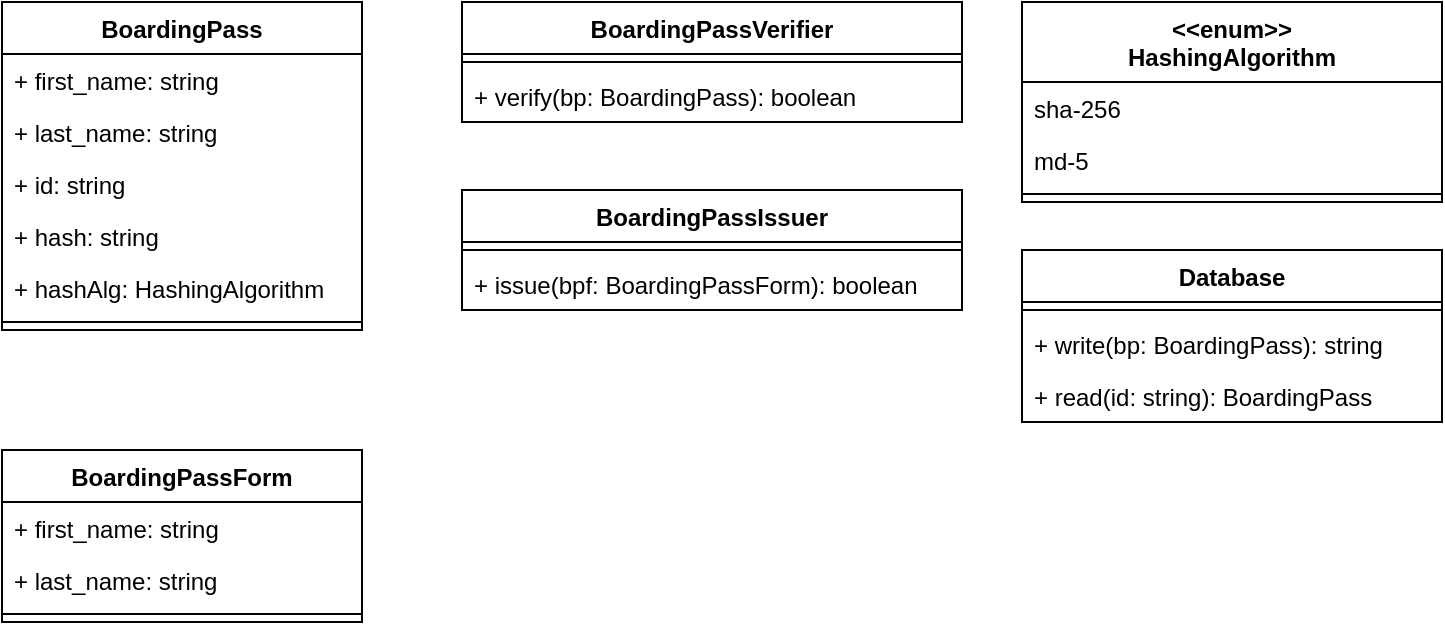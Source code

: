 <mxfile version="24.0.7" type="github">
  <diagram name="Page-1" id="oJFUOWQ_0dcTGPgkfCJw">
    <mxGraphModel dx="1168" dy="794" grid="1" gridSize="10" guides="1" tooltips="1" connect="1" arrows="1" fold="1" page="1" pageScale="1" pageWidth="827" pageHeight="1169" math="0" shadow="0">
      <root>
        <mxCell id="0" />
        <mxCell id="1" parent="0" />
        <mxCell id="9tPVf3LrRjstZDNFEo7k-1" value="BoardingPass" style="swimlane;fontStyle=1;align=center;verticalAlign=top;childLayout=stackLayout;horizontal=1;startSize=26;horizontalStack=0;resizeParent=1;resizeParentMax=0;resizeLast=0;collapsible=1;marginBottom=0;whiteSpace=wrap;html=1;" parent="1" vertex="1">
          <mxGeometry x="130" y="116" width="180" height="164" as="geometry" />
        </mxCell>
        <mxCell id="9tPVf3LrRjstZDNFEo7k-2" value="+ first_name: string" style="text;strokeColor=none;fillColor=none;align=left;verticalAlign=top;spacingLeft=4;spacingRight=4;overflow=hidden;rotatable=0;points=[[0,0.5],[1,0.5]];portConstraint=eastwest;whiteSpace=wrap;html=1;" parent="9tPVf3LrRjstZDNFEo7k-1" vertex="1">
          <mxGeometry y="26" width="180" height="26" as="geometry" />
        </mxCell>
        <mxCell id="3N2jekx8_COsFzo2E2_f-1" value="+ last_name: string" style="text;strokeColor=none;fillColor=none;align=left;verticalAlign=top;spacingLeft=4;spacingRight=4;overflow=hidden;rotatable=0;points=[[0,0.5],[1,0.5]];portConstraint=eastwest;whiteSpace=wrap;html=1;" vertex="1" parent="9tPVf3LrRjstZDNFEo7k-1">
          <mxGeometry y="52" width="180" height="26" as="geometry" />
        </mxCell>
        <mxCell id="3N2jekx8_COsFzo2E2_f-3" value="+ id: string" style="text;strokeColor=none;fillColor=none;align=left;verticalAlign=top;spacingLeft=4;spacingRight=4;overflow=hidden;rotatable=0;points=[[0,0.5],[1,0.5]];portConstraint=eastwest;whiteSpace=wrap;html=1;" vertex="1" parent="9tPVf3LrRjstZDNFEo7k-1">
          <mxGeometry y="78" width="180" height="26" as="geometry" />
        </mxCell>
        <mxCell id="3N2jekx8_COsFzo2E2_f-4" value="+ hash: string" style="text;strokeColor=none;fillColor=none;align=left;verticalAlign=top;spacingLeft=4;spacingRight=4;overflow=hidden;rotatable=0;points=[[0,0.5],[1,0.5]];portConstraint=eastwest;whiteSpace=wrap;html=1;" vertex="1" parent="9tPVf3LrRjstZDNFEo7k-1">
          <mxGeometry y="104" width="180" height="26" as="geometry" />
        </mxCell>
        <mxCell id="3N2jekx8_COsFzo2E2_f-19" value="+ hashAlg: HashingAlgorithm" style="text;strokeColor=none;fillColor=none;align=left;verticalAlign=top;spacingLeft=4;spacingRight=4;overflow=hidden;rotatable=0;points=[[0,0.5],[1,0.5]];portConstraint=eastwest;whiteSpace=wrap;html=1;" vertex="1" parent="9tPVf3LrRjstZDNFEo7k-1">
          <mxGeometry y="130" width="180" height="26" as="geometry" />
        </mxCell>
        <mxCell id="9tPVf3LrRjstZDNFEo7k-3" value="" style="line;strokeWidth=1;fillColor=none;align=left;verticalAlign=middle;spacingTop=-1;spacingLeft=3;spacingRight=3;rotatable=0;labelPosition=right;points=[];portConstraint=eastwest;strokeColor=inherit;" parent="9tPVf3LrRjstZDNFEo7k-1" vertex="1">
          <mxGeometry y="156" width="180" height="8" as="geometry" />
        </mxCell>
        <mxCell id="3N2jekx8_COsFzo2E2_f-12" value="BoardingPassVerifier" style="swimlane;fontStyle=1;align=center;verticalAlign=top;childLayout=stackLayout;horizontal=1;startSize=26;horizontalStack=0;resizeParent=1;resizeParentMax=0;resizeLast=0;collapsible=1;marginBottom=0;whiteSpace=wrap;html=1;" vertex="1" parent="1">
          <mxGeometry x="360" y="116" width="250" height="60" as="geometry" />
        </mxCell>
        <mxCell id="3N2jekx8_COsFzo2E2_f-14" value="" style="line;strokeWidth=1;fillColor=none;align=left;verticalAlign=middle;spacingTop=-1;spacingLeft=3;spacingRight=3;rotatable=0;labelPosition=right;points=[];portConstraint=eastwest;strokeColor=inherit;" vertex="1" parent="3N2jekx8_COsFzo2E2_f-12">
          <mxGeometry y="26" width="250" height="8" as="geometry" />
        </mxCell>
        <mxCell id="3N2jekx8_COsFzo2E2_f-15" value="+ verify(bp: BoardingPass): boolean" style="text;strokeColor=none;fillColor=none;align=left;verticalAlign=top;spacingLeft=4;spacingRight=4;overflow=hidden;rotatable=0;points=[[0,0.5],[1,0.5]];portConstraint=eastwest;whiteSpace=wrap;html=1;" vertex="1" parent="3N2jekx8_COsFzo2E2_f-12">
          <mxGeometry y="34" width="250" height="26" as="geometry" />
        </mxCell>
        <mxCell id="3N2jekx8_COsFzo2E2_f-16" value="BoardingPassIssuer" style="swimlane;fontStyle=1;align=center;verticalAlign=top;childLayout=stackLayout;horizontal=1;startSize=26;horizontalStack=0;resizeParent=1;resizeParentMax=0;resizeLast=0;collapsible=1;marginBottom=0;whiteSpace=wrap;html=1;" vertex="1" parent="1">
          <mxGeometry x="360" y="210" width="250" height="60" as="geometry" />
        </mxCell>
        <mxCell id="3N2jekx8_COsFzo2E2_f-17" value="" style="line;strokeWidth=1;fillColor=none;align=left;verticalAlign=middle;spacingTop=-1;spacingLeft=3;spacingRight=3;rotatable=0;labelPosition=right;points=[];portConstraint=eastwest;strokeColor=inherit;" vertex="1" parent="3N2jekx8_COsFzo2E2_f-16">
          <mxGeometry y="26" width="250" height="8" as="geometry" />
        </mxCell>
        <mxCell id="3N2jekx8_COsFzo2E2_f-18" value="+ issue(bpf: BoardingPassForm): boolean" style="text;strokeColor=none;fillColor=none;align=left;verticalAlign=top;spacingLeft=4;spacingRight=4;overflow=hidden;rotatable=0;points=[[0,0.5],[1,0.5]];portConstraint=eastwest;whiteSpace=wrap;html=1;" vertex="1" parent="3N2jekx8_COsFzo2E2_f-16">
          <mxGeometry y="34" width="250" height="26" as="geometry" />
        </mxCell>
        <mxCell id="3N2jekx8_COsFzo2E2_f-20" value="&lt;div&gt;&amp;lt;&amp;lt;enum&amp;gt;&amp;gt;&lt;/div&gt;HashingAlgorithm" style="swimlane;fontStyle=1;align=center;verticalAlign=top;childLayout=stackLayout;horizontal=1;startSize=40;horizontalStack=0;resizeParent=1;resizeParentMax=0;resizeLast=0;collapsible=1;marginBottom=0;whiteSpace=wrap;html=1;" vertex="1" parent="1">
          <mxGeometry x="640" y="116" width="210" height="100" as="geometry" />
        </mxCell>
        <mxCell id="3N2jekx8_COsFzo2E2_f-21" value="sha-256" style="text;strokeColor=none;fillColor=none;align=left;verticalAlign=top;spacingLeft=4;spacingRight=4;overflow=hidden;rotatable=0;points=[[0,0.5],[1,0.5]];portConstraint=eastwest;whiteSpace=wrap;html=1;" vertex="1" parent="3N2jekx8_COsFzo2E2_f-20">
          <mxGeometry y="40" width="210" height="26" as="geometry" />
        </mxCell>
        <mxCell id="3N2jekx8_COsFzo2E2_f-22" value="md-5" style="text;strokeColor=none;fillColor=none;align=left;verticalAlign=top;spacingLeft=4;spacingRight=4;overflow=hidden;rotatable=0;points=[[0,0.5],[1,0.5]];portConstraint=eastwest;whiteSpace=wrap;html=1;" vertex="1" parent="3N2jekx8_COsFzo2E2_f-20">
          <mxGeometry y="66" width="210" height="26" as="geometry" />
        </mxCell>
        <mxCell id="3N2jekx8_COsFzo2E2_f-26" value="" style="line;strokeWidth=1;fillColor=none;align=left;verticalAlign=middle;spacingTop=-1;spacingLeft=3;spacingRight=3;rotatable=0;labelPosition=right;points=[];portConstraint=eastwest;strokeColor=inherit;" vertex="1" parent="3N2jekx8_COsFzo2E2_f-20">
          <mxGeometry y="92" width="210" height="8" as="geometry" />
        </mxCell>
        <mxCell id="3N2jekx8_COsFzo2E2_f-27" value="BoardingPassForm" style="swimlane;fontStyle=1;align=center;verticalAlign=top;childLayout=stackLayout;horizontal=1;startSize=26;horizontalStack=0;resizeParent=1;resizeParentMax=0;resizeLast=0;collapsible=1;marginBottom=0;whiteSpace=wrap;html=1;" vertex="1" parent="1">
          <mxGeometry x="130" y="340" width="180" height="86" as="geometry" />
        </mxCell>
        <mxCell id="3N2jekx8_COsFzo2E2_f-28" value="+ first_name: string" style="text;strokeColor=none;fillColor=none;align=left;verticalAlign=top;spacingLeft=4;spacingRight=4;overflow=hidden;rotatable=0;points=[[0,0.5],[1,0.5]];portConstraint=eastwest;whiteSpace=wrap;html=1;" vertex="1" parent="3N2jekx8_COsFzo2E2_f-27">
          <mxGeometry y="26" width="180" height="26" as="geometry" />
        </mxCell>
        <mxCell id="3N2jekx8_COsFzo2E2_f-29" value="+ last_name: string" style="text;strokeColor=none;fillColor=none;align=left;verticalAlign=top;spacingLeft=4;spacingRight=4;overflow=hidden;rotatable=0;points=[[0,0.5],[1,0.5]];portConstraint=eastwest;whiteSpace=wrap;html=1;" vertex="1" parent="3N2jekx8_COsFzo2E2_f-27">
          <mxGeometry y="52" width="180" height="26" as="geometry" />
        </mxCell>
        <mxCell id="3N2jekx8_COsFzo2E2_f-33" value="" style="line;strokeWidth=1;fillColor=none;align=left;verticalAlign=middle;spacingTop=-1;spacingLeft=3;spacingRight=3;rotatable=0;labelPosition=right;points=[];portConstraint=eastwest;strokeColor=inherit;" vertex="1" parent="3N2jekx8_COsFzo2E2_f-27">
          <mxGeometry y="78" width="180" height="8" as="geometry" />
        </mxCell>
        <mxCell id="3N2jekx8_COsFzo2E2_f-41" value="Database" style="swimlane;fontStyle=1;align=center;verticalAlign=top;childLayout=stackLayout;horizontal=1;startSize=26;horizontalStack=0;resizeParent=1;resizeParentMax=0;resizeLast=0;collapsible=1;marginBottom=0;whiteSpace=wrap;html=1;" vertex="1" parent="1">
          <mxGeometry x="640" y="240" width="210" height="86" as="geometry" />
        </mxCell>
        <mxCell id="3N2jekx8_COsFzo2E2_f-43" value="" style="line;strokeWidth=1;fillColor=none;align=left;verticalAlign=middle;spacingTop=-1;spacingLeft=3;spacingRight=3;rotatable=0;labelPosition=right;points=[];portConstraint=eastwest;strokeColor=inherit;" vertex="1" parent="3N2jekx8_COsFzo2E2_f-41">
          <mxGeometry y="26" width="210" height="8" as="geometry" />
        </mxCell>
        <mxCell id="3N2jekx8_COsFzo2E2_f-44" value="+ write(bp: BoardingPass): string" style="text;strokeColor=none;fillColor=none;align=left;verticalAlign=top;spacingLeft=4;spacingRight=4;overflow=hidden;rotatable=0;points=[[0,0.5],[1,0.5]];portConstraint=eastwest;whiteSpace=wrap;html=1;" vertex="1" parent="3N2jekx8_COsFzo2E2_f-41">
          <mxGeometry y="34" width="210" height="26" as="geometry" />
        </mxCell>
        <mxCell id="3N2jekx8_COsFzo2E2_f-45" value="+ read(id: string): BoardingPass" style="text;strokeColor=none;fillColor=none;align=left;verticalAlign=top;spacingLeft=4;spacingRight=4;overflow=hidden;rotatable=0;points=[[0,0.5],[1,0.5]];portConstraint=eastwest;whiteSpace=wrap;html=1;" vertex="1" parent="3N2jekx8_COsFzo2E2_f-41">
          <mxGeometry y="60" width="210" height="26" as="geometry" />
        </mxCell>
      </root>
    </mxGraphModel>
  </diagram>
</mxfile>
